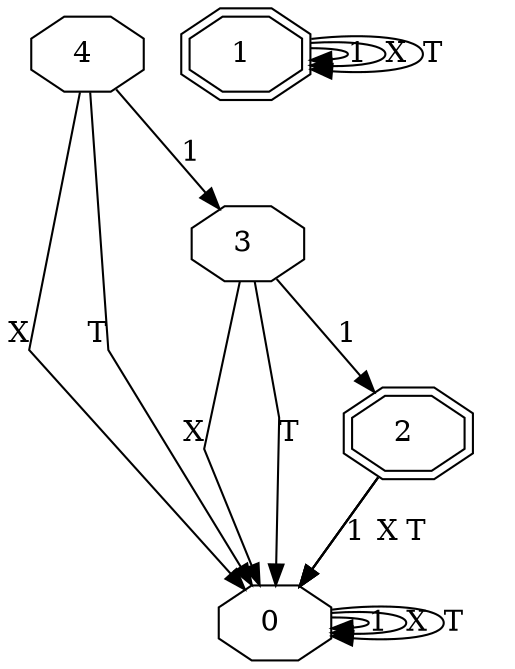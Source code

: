 digraph g
{
graph [ splines = false ] 
0 [shape=octagon label="0 "]
0 -> 0 [label=1] 
0 -> 0 [label=X] 
0 -> 0 [label=T] 
1 [shape=doubleoctagon label="1 "]
1 -> 1 [label=1] 
1 -> 1 [label=X] 
1 -> 1 [label=T] 
2 [shape=doubleoctagon label="2 "]
2 -> 0 [label=1] 
2 -> 0 [label=X] 
2 -> 0 [label=T] 
3 [shape=octagon label="3 "]
3 -> 2 [label=1] 
3 -> 0 [label=X] 
3 -> 0 [label=T] 
4 [shape=octagon label="4 "]
4 -> 3 [label=1] 
4 -> 0 [label=X] 
4 -> 0 [label=T] 
}
